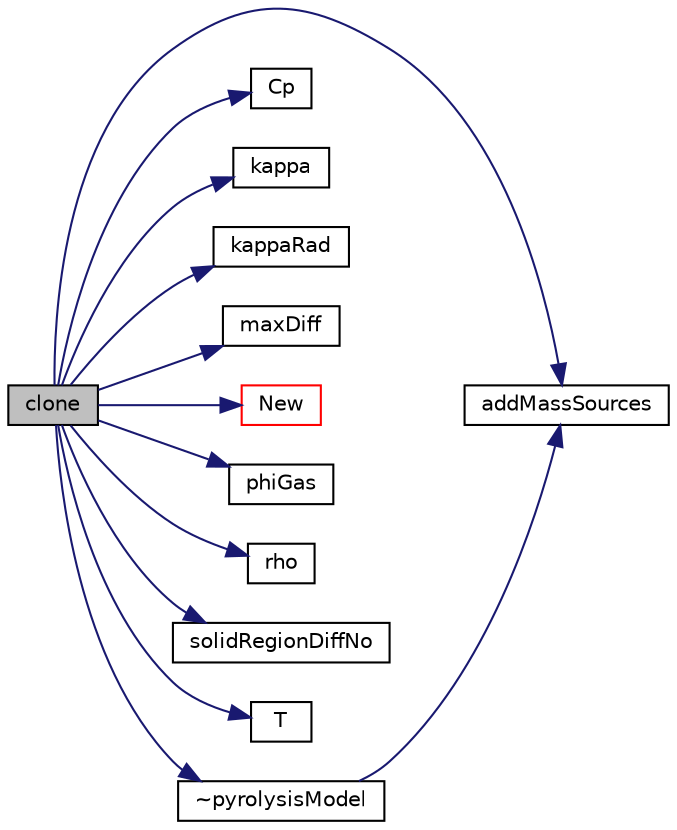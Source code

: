 digraph "clone"
{
  bgcolor="transparent";
  edge [fontname="Helvetica",fontsize="10",labelfontname="Helvetica",labelfontsize="10"];
  node [fontname="Helvetica",fontsize="10",shape=record];
  rankdir="LR";
  Node1 [label="clone",height=0.2,width=0.4,color="black", fillcolor="grey75", style="filled", fontcolor="black"];
  Node1 -> Node2 [color="midnightblue",fontsize="10",style="solid",fontname="Helvetica"];
  Node2 [label="addMassSources",height=0.2,width=0.4,color="black",URL="$a02098.html#a9d96f3a07678cbff2a4b6da67384dd57",tooltip="External hook to add mass to the primary region. "];
  Node1 -> Node3 [color="midnightblue",fontsize="10",style="solid",fontname="Helvetica"];
  Node3 [label="Cp",height=0.2,width=0.4,color="black",URL="$a02098.html#ae13fa795af48322b1c739e2d8e3cac2a",tooltip="Return specific heat capacity [J/kg/K]. "];
  Node1 -> Node4 [color="midnightblue",fontsize="10",style="solid",fontname="Helvetica"];
  Node4 [label="kappa",height=0.2,width=0.4,color="black",URL="$a02098.html#a3cd50577fde6ef02edd7219f71e25c33",tooltip="Return the region thermal conductivity [W/m/k]. "];
  Node1 -> Node5 [color="midnightblue",fontsize="10",style="solid",fontname="Helvetica"];
  Node5 [label="kappaRad",height=0.2,width=0.4,color="black",URL="$a02098.html#a69e681d23242e2ae06dbdd99f5178c91",tooltip="Return the region absorptivity [1/m]. "];
  Node1 -> Node6 [color="midnightblue",fontsize="10",style="solid",fontname="Helvetica"];
  Node6 [label="maxDiff",height=0.2,width=0.4,color="black",URL="$a02098.html#a2ca0d776367f987eb76711a8164abf5b",tooltip="Return max diffusivity allowed in the solid. "];
  Node1 -> Node7 [color="midnightblue",fontsize="10",style="solid",fontname="Helvetica"];
  Node7 [label="New",height=0.2,width=0.4,color="red",URL="$a02098.html#af7041645244db3ff80a239c9aa85b803",tooltip="Return a reference to the selected pyrolysis model. "];
  Node1 -> Node8 [color="midnightblue",fontsize="10",style="solid",fontname="Helvetica"];
  Node8 [label="phiGas",height=0.2,width=0.4,color="black",URL="$a02098.html#a22bfd2887c4d5ab164950806cf9aa41b",tooltip="Return the total gas mass flux to primary region [kg/m2/s]. "];
  Node1 -> Node9 [color="midnightblue",fontsize="10",style="solid",fontname="Helvetica"];
  Node9 [label="rho",height=0.2,width=0.4,color="black",URL="$a02098.html#a588d18200c9cf5a24b176c19a861f657",tooltip="Return density [kg/m3]. "];
  Node1 -> Node10 [color="midnightblue",fontsize="10",style="solid",fontname="Helvetica"];
  Node10 [label="solidRegionDiffNo",height=0.2,width=0.4,color="black",URL="$a02098.html#a689680eb71a05f6bb1be9068faf025e7",tooltip="Mean diffusion number of the solid region. "];
  Node1 -> Node11 [color="midnightblue",fontsize="10",style="solid",fontname="Helvetica"];
  Node11 [label="T",height=0.2,width=0.4,color="black",URL="$a02098.html#af74cecf9e579a37a4d84f8b5f8203756",tooltip="Return const temperature [K]. "];
  Node1 -> Node12 [color="midnightblue",fontsize="10",style="solid",fontname="Helvetica"];
  Node12 [label="~pyrolysisModel",height=0.2,width=0.4,color="black",URL="$a02098.html#a334f44cdab606018bba72b29f312c570",tooltip="Destructor. "];
  Node12 -> Node2 [color="midnightblue",fontsize="10",style="solid",fontname="Helvetica"];
}
